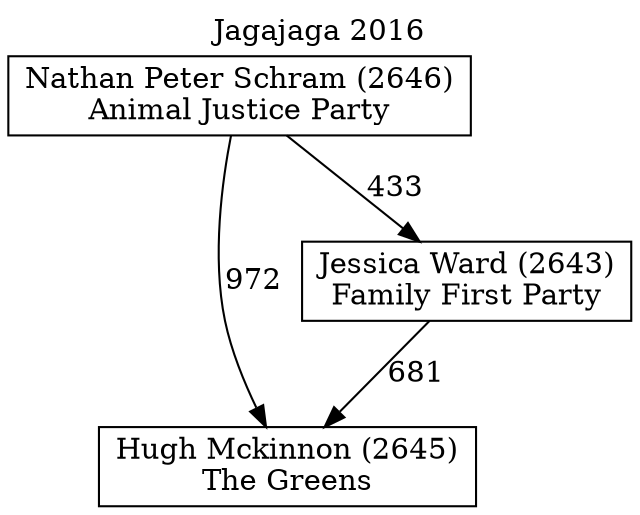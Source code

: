 // House preference flow
digraph "Hugh Mckinnon (2645)_Jagajaga_2016" {
	graph [label="Jagajaga 2016" labelloc=t mclimit=10]
	node [shape=box]
	"Hugh Mckinnon (2645)" [label="Hugh Mckinnon (2645)
The Greens"]
	"Jessica Ward (2643)" [label="Jessica Ward (2643)
Family First Party"]
	"Nathan Peter Schram (2646)" [label="Nathan Peter Schram (2646)
Animal Justice Party"]
	"Jessica Ward (2643)" -> "Hugh Mckinnon (2645)" [label=681]
	"Nathan Peter Schram (2646)" -> "Jessica Ward (2643)" [label=433]
	"Nathan Peter Schram (2646)" -> "Hugh Mckinnon (2645)" [label=972]
}
